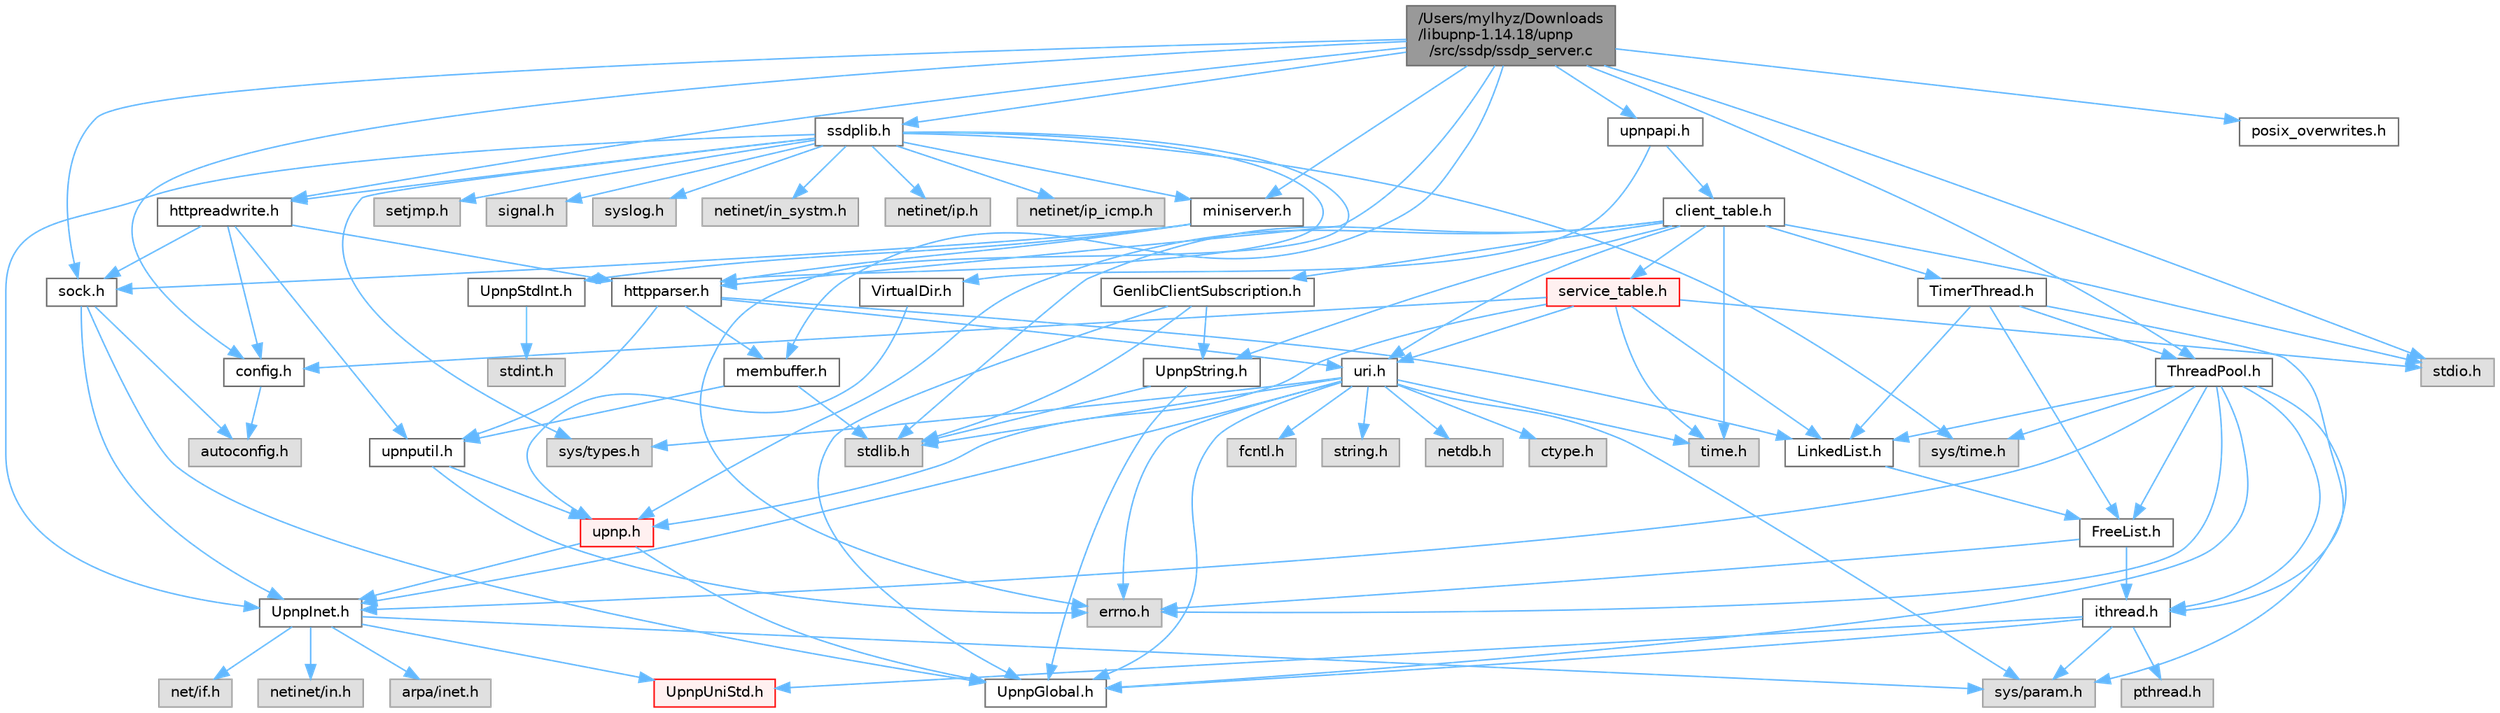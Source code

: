 digraph "/Users/mylhyz/Downloads/libupnp-1.14.18/upnp/src/ssdp/ssdp_server.c"
{
 // LATEX_PDF_SIZE
  bgcolor="transparent";
  edge [fontname=Helvetica,fontsize=10,labelfontname=Helvetica,labelfontsize=10];
  node [fontname=Helvetica,fontsize=10,shape=box,height=0.2,width=0.4];
  Node1 [id="Node000001",label="/Users/mylhyz/Downloads\l/libupnp-1.14.18/upnp\l/src/ssdp/ssdp_server.c",height=0.2,width=0.4,color="gray40", fillcolor="grey60", style="filled", fontcolor="black",tooltip=" "];
  Node1 -> Node2 [id="edge1_Node000001_Node000002",color="steelblue1",style="solid",tooltip=" "];
  Node2 [id="Node000002",label="config.h",height=0.2,width=0.4,color="grey40", fillcolor="white", style="filled",URL="$config_8h_source.html",tooltip=" "];
  Node2 -> Node3 [id="edge2_Node000002_Node000003",color="steelblue1",style="solid",tooltip=" "];
  Node3 [id="Node000003",label="autoconfig.h",height=0.2,width=0.4,color="grey60", fillcolor="#E0E0E0", style="filled",tooltip=" "];
  Node1 -> Node4 [id="edge3_Node000001_Node000004",color="steelblue1",style="solid",tooltip=" "];
  Node4 [id="Node000004",label="ssdplib.h",height=0.2,width=0.4,color="grey40", fillcolor="white", style="filled",URL="$ssdplib_8h.html",tooltip=" "];
  Node4 -> Node5 [id="edge4_Node000004_Node000005",color="steelblue1",style="solid",tooltip=" "];
  Node5 [id="Node000005",label="UpnpInet.h",height=0.2,width=0.4,color="grey40", fillcolor="white", style="filled",URL="$UpnpInet_8h.html",tooltip="Provides a platform independent way to include TCP/IP types and functions."];
  Node5 -> Node6 [id="edge5_Node000005_Node000006",color="steelblue1",style="solid",tooltip=" "];
  Node6 [id="Node000006",label="UpnpUniStd.h",height=0.2,width=0.4,color="red", fillcolor="#FFF0F0", style="filled",URL="$UpnpUniStd_8h_source.html",tooltip=" "];
  Node5 -> Node8 [id="edge6_Node000005_Node000008",color="steelblue1",style="solid",tooltip=" "];
  Node8 [id="Node000008",label="sys/param.h",height=0.2,width=0.4,color="grey60", fillcolor="#E0E0E0", style="filled",tooltip=" "];
  Node5 -> Node9 [id="edge7_Node000005_Node000009",color="steelblue1",style="solid",tooltip=" "];
  Node9 [id="Node000009",label="arpa/inet.h",height=0.2,width=0.4,color="grey60", fillcolor="#E0E0E0", style="filled",tooltip=" "];
  Node5 -> Node10 [id="edge8_Node000005_Node000010",color="steelblue1",style="solid",tooltip=" "];
  Node10 [id="Node000010",label="net/if.h",height=0.2,width=0.4,color="grey60", fillcolor="#E0E0E0", style="filled",tooltip=" "];
  Node5 -> Node11 [id="edge9_Node000005_Node000011",color="steelblue1",style="solid",tooltip=" "];
  Node11 [id="Node000011",label="netinet/in.h",height=0.2,width=0.4,color="grey60", fillcolor="#E0E0E0", style="filled",tooltip=" "];
  Node4 -> Node12 [id="edge10_Node000004_Node000012",color="steelblue1",style="solid",tooltip=" "];
  Node12 [id="Node000012",label="httpparser.h",height=0.2,width=0.4,color="grey40", fillcolor="white", style="filled",URL="$httpparser_8h.html",tooltip=" "];
  Node12 -> Node13 [id="edge11_Node000012_Node000013",color="steelblue1",style="solid",tooltip=" "];
  Node13 [id="Node000013",label="LinkedList.h",height=0.2,width=0.4,color="grey40", fillcolor="white", style="filled",URL="$LinkedList_8h.html",tooltip=" "];
  Node13 -> Node14 [id="edge12_Node000013_Node000014",color="steelblue1",style="solid",tooltip=" "];
  Node14 [id="Node000014",label="FreeList.h",height=0.2,width=0.4,color="grey40", fillcolor="white", style="filled",URL="$FreeList_8h.html",tooltip=" "];
  Node14 -> Node15 [id="edge13_Node000014_Node000015",color="steelblue1",style="solid",tooltip=" "];
  Node15 [id="Node000015",label="ithread.h",height=0.2,width=0.4,color="grey40", fillcolor="white", style="filled",URL="$ithread_8h.html",tooltip=" "];
  Node15 -> Node8 [id="edge14_Node000015_Node000008",color="steelblue1",style="solid",tooltip=" "];
  Node15 -> Node16 [id="edge15_Node000015_Node000016",color="steelblue1",style="solid",tooltip=" "];
  Node16 [id="Node000016",label="UpnpGlobal.h",height=0.2,width=0.4,color="grey40", fillcolor="white", style="filled",URL="$UpnpGlobal_8h.html",tooltip="Defines constants that for some reason are not defined on some systems."];
  Node15 -> Node6 [id="edge16_Node000015_Node000006",color="steelblue1",style="solid",tooltip=" "];
  Node15 -> Node17 [id="edge17_Node000015_Node000017",color="steelblue1",style="solid",tooltip=" "];
  Node17 [id="Node000017",label="pthread.h",height=0.2,width=0.4,color="grey60", fillcolor="#E0E0E0", style="filled",tooltip=" "];
  Node14 -> Node18 [id="edge18_Node000014_Node000018",color="steelblue1",style="solid",tooltip=" "];
  Node18 [id="Node000018",label="errno.h",height=0.2,width=0.4,color="grey60", fillcolor="#E0E0E0", style="filled",tooltip=" "];
  Node12 -> Node19 [id="edge19_Node000012_Node000019",color="steelblue1",style="solid",tooltip=" "];
  Node19 [id="Node000019",label="membuffer.h",height=0.2,width=0.4,color="grey40", fillcolor="white", style="filled",URL="$membuffer_8h.html",tooltip=" "];
  Node19 -> Node20 [id="edge20_Node000019_Node000020",color="steelblue1",style="solid",tooltip=" "];
  Node20 [id="Node000020",label="upnputil.h",height=0.2,width=0.4,color="grey40", fillcolor="white", style="filled",URL="$upnputil_8h.html",tooltip=" "];
  Node20 -> Node21 [id="edge21_Node000020_Node000021",color="steelblue1",style="solid",tooltip=" "];
  Node21 [id="Node000021",label="upnp.h",height=0.2,width=0.4,color="red", fillcolor="#FFF0F0", style="filled",URL="$upnp_8h.html",tooltip=" "];
  Node21 -> Node16 [id="edge22_Node000021_Node000016",color="steelblue1",style="solid",tooltip=" "];
  Node21 -> Node5 [id="edge23_Node000021_Node000005",color="steelblue1",style="solid",tooltip=" "];
  Node20 -> Node18 [id="edge24_Node000020_Node000018",color="steelblue1",style="solid",tooltip=" "];
  Node19 -> Node25 [id="edge25_Node000019_Node000025",color="steelblue1",style="solid",tooltip=" "];
  Node25 [id="Node000025",label="stdlib.h",height=0.2,width=0.4,color="grey60", fillcolor="#E0E0E0", style="filled",tooltip=" "];
  Node12 -> Node20 [id="edge26_Node000012_Node000020",color="steelblue1",style="solid",tooltip=" "];
  Node12 -> Node39 [id="edge27_Node000012_Node000039",color="steelblue1",style="solid",tooltip=" "];
  Node39 [id="Node000039",label="uri.h",height=0.2,width=0.4,color="grey40", fillcolor="white", style="filled",URL="$uri_8h.html",tooltip=" "];
  Node39 -> Node8 [id="edge28_Node000039_Node000008",color="steelblue1",style="solid",tooltip=" "];
  Node39 -> Node16 [id="edge29_Node000039_Node000016",color="steelblue1",style="solid",tooltip=" "];
  Node39 -> Node5 [id="edge30_Node000039_Node000005",color="steelblue1",style="solid",tooltip=" "];
  Node39 -> Node40 [id="edge31_Node000039_Node000040",color="steelblue1",style="solid",tooltip=" "];
  Node40 [id="Node000040",label="ctype.h",height=0.2,width=0.4,color="grey60", fillcolor="#E0E0E0", style="filled",tooltip=" "];
  Node39 -> Node18 [id="edge32_Node000039_Node000018",color="steelblue1",style="solid",tooltip=" "];
  Node39 -> Node41 [id="edge33_Node000039_Node000041",color="steelblue1",style="solid",tooltip=" "];
  Node41 [id="Node000041",label="fcntl.h",height=0.2,width=0.4,color="grey60", fillcolor="#E0E0E0", style="filled",tooltip=" "];
  Node39 -> Node25 [id="edge34_Node000039_Node000025",color="steelblue1",style="solid",tooltip=" "];
  Node39 -> Node42 [id="edge35_Node000039_Node000042",color="steelblue1",style="solid",tooltip=" "];
  Node42 [id="Node000042",label="string.h",height=0.2,width=0.4,color="grey60", fillcolor="#E0E0E0", style="filled",tooltip=" "];
  Node39 -> Node33 [id="edge36_Node000039_Node000033",color="steelblue1",style="solid",tooltip=" "];
  Node33 [id="Node000033",label="sys/types.h",height=0.2,width=0.4,color="grey60", fillcolor="#E0E0E0", style="filled",tooltip=" "];
  Node39 -> Node34 [id="edge37_Node000039_Node000034",color="steelblue1",style="solid",tooltip=" "];
  Node34 [id="Node000034",label="time.h",height=0.2,width=0.4,color="grey60", fillcolor="#E0E0E0", style="filled",tooltip=" "];
  Node39 -> Node43 [id="edge38_Node000039_Node000043",color="steelblue1",style="solid",tooltip=" "];
  Node43 [id="Node000043",label="netdb.h",height=0.2,width=0.4,color="grey60", fillcolor="#E0E0E0", style="filled",tooltip=" "];
  Node4 -> Node44 [id="edge39_Node000004_Node000044",color="steelblue1",style="solid",tooltip=" "];
  Node44 [id="Node000044",label="httpreadwrite.h",height=0.2,width=0.4,color="grey40", fillcolor="white", style="filled",URL="$httpreadwrite_8h_source.html",tooltip=" "];
  Node44 -> Node2 [id="edge40_Node000044_Node000002",color="steelblue1",style="solid",tooltip=" "];
  Node44 -> Node12 [id="edge41_Node000044_Node000012",color="steelblue1",style="solid",tooltip=" "];
  Node44 -> Node45 [id="edge42_Node000044_Node000045",color="steelblue1",style="solid",tooltip=" "];
  Node45 [id="Node000045",label="sock.h",height=0.2,width=0.4,color="grey40", fillcolor="white", style="filled",URL="$sock_8h.html",tooltip=" "];
  Node45 -> Node16 [id="edge43_Node000045_Node000016",color="steelblue1",style="solid",tooltip=" "];
  Node45 -> Node5 [id="edge44_Node000045_Node000005",color="steelblue1",style="solid",tooltip=" "];
  Node45 -> Node3 [id="edge45_Node000045_Node000003",color="steelblue1",style="solid",tooltip=" "];
  Node44 -> Node20 [id="edge46_Node000044_Node000020",color="steelblue1",style="solid",tooltip=" "];
  Node4 -> Node46 [id="edge47_Node000004_Node000046",color="steelblue1",style="solid",tooltip=" "];
  Node46 [id="Node000046",label="miniserver.h",height=0.2,width=0.4,color="grey40", fillcolor="white", style="filled",URL="$miniserver_8h.html",tooltip=" "];
  Node46 -> Node47 [id="edge48_Node000046_Node000047",color="steelblue1",style="solid",tooltip=" "];
  Node47 [id="Node000047",label="UpnpStdInt.h",height=0.2,width=0.4,color="grey40", fillcolor="white", style="filled",URL="$UpnpStdInt_8h_source.html",tooltip=" "];
  Node47 -> Node48 [id="edge49_Node000047_Node000048",color="steelblue1",style="solid",tooltip=" "];
  Node48 [id="Node000048",label="stdint.h",height=0.2,width=0.4,color="grey60", fillcolor="#E0E0E0", style="filled",tooltip=" "];
  Node46 -> Node12 [id="edge50_Node000046_Node000012",color="steelblue1",style="solid",tooltip=" "];
  Node46 -> Node45 [id="edge51_Node000046_Node000045",color="steelblue1",style="solid",tooltip=" "];
  Node4 -> Node18 [id="edge52_Node000004_Node000018",color="steelblue1",style="solid",tooltip=" "];
  Node4 -> Node49 [id="edge53_Node000004_Node000049",color="steelblue1",style="solid",tooltip=" "];
  Node49 [id="Node000049",label="setjmp.h",height=0.2,width=0.4,color="grey60", fillcolor="#E0E0E0", style="filled",tooltip=" "];
  Node4 -> Node50 [id="edge54_Node000004_Node000050",color="steelblue1",style="solid",tooltip=" "];
  Node50 [id="Node000050",label="signal.h",height=0.2,width=0.4,color="grey60", fillcolor="#E0E0E0", style="filled",tooltip=" "];
  Node4 -> Node33 [id="edge55_Node000004_Node000033",color="steelblue1",style="solid",tooltip=" "];
  Node4 -> Node51 [id="edge56_Node000004_Node000051",color="steelblue1",style="solid",tooltip=" "];
  Node51 [id="Node000051",label="syslog.h",height=0.2,width=0.4,color="grey60", fillcolor="#E0E0E0", style="filled",tooltip=" "];
  Node4 -> Node52 [id="edge57_Node000004_Node000052",color="steelblue1",style="solid",tooltip=" "];
  Node52 [id="Node000052",label="netinet/in_systm.h",height=0.2,width=0.4,color="grey60", fillcolor="#E0E0E0", style="filled",tooltip=" "];
  Node4 -> Node53 [id="edge58_Node000004_Node000053",color="steelblue1",style="solid",tooltip=" "];
  Node53 [id="Node000053",label="netinet/ip.h",height=0.2,width=0.4,color="grey60", fillcolor="#E0E0E0", style="filled",tooltip=" "];
  Node4 -> Node54 [id="edge59_Node000004_Node000054",color="steelblue1",style="solid",tooltip=" "];
  Node54 [id="Node000054",label="netinet/ip_icmp.h",height=0.2,width=0.4,color="grey60", fillcolor="#E0E0E0", style="filled",tooltip=" "];
  Node4 -> Node55 [id="edge60_Node000004_Node000055",color="steelblue1",style="solid",tooltip=" "];
  Node55 [id="Node000055",label="sys/time.h",height=0.2,width=0.4,color="grey60", fillcolor="#E0E0E0", style="filled",tooltip=" "];
  Node1 -> Node56 [id="edge61_Node000001_Node000056",color="steelblue1",style="solid",tooltip=" "];
  Node56 [id="Node000056",label="ThreadPool.h",height=0.2,width=0.4,color="grey40", fillcolor="white", style="filled",URL="$ThreadPool_8h.html",tooltip=" "];
  Node56 -> Node14 [id="edge62_Node000056_Node000014",color="steelblue1",style="solid",tooltip=" "];
  Node56 -> Node13 [id="edge63_Node000056_Node000013",color="steelblue1",style="solid",tooltip=" "];
  Node56 -> Node16 [id="edge64_Node000056_Node000016",color="steelblue1",style="solid",tooltip=" "];
  Node56 -> Node5 [id="edge65_Node000056_Node000005",color="steelblue1",style="solid",tooltip=" "];
  Node56 -> Node15 [id="edge66_Node000056_Node000015",color="steelblue1",style="solid",tooltip=" "];
  Node56 -> Node18 [id="edge67_Node000056_Node000018",color="steelblue1",style="solid",tooltip=" "];
  Node56 -> Node8 [id="edge68_Node000056_Node000008",color="steelblue1",style="solid",tooltip=" "];
  Node56 -> Node55 [id="edge69_Node000056_Node000055",color="steelblue1",style="solid",tooltip=" "];
  Node1 -> Node12 [id="edge70_Node000001_Node000012",color="steelblue1",style="solid",tooltip=" "];
  Node1 -> Node44 [id="edge71_Node000001_Node000044",color="steelblue1",style="solid",tooltip=" "];
  Node1 -> Node19 [id="edge72_Node000001_Node000019",color="steelblue1",style="solid",tooltip=" "];
  Node1 -> Node46 [id="edge73_Node000001_Node000046",color="steelblue1",style="solid",tooltip=" "];
  Node1 -> Node45 [id="edge74_Node000001_Node000045",color="steelblue1",style="solid",tooltip=" "];
  Node1 -> Node57 [id="edge75_Node000001_Node000057",color="steelblue1",style="solid",tooltip=" "];
  Node57 [id="Node000057",label="upnpapi.h",height=0.2,width=0.4,color="grey40", fillcolor="white", style="filled",URL="$upnpapi_8h.html",tooltip=" "];
  Node57 -> Node58 [id="edge76_Node000057_Node000058",color="steelblue1",style="solid",tooltip=" "];
  Node58 [id="Node000058",label="VirtualDir.h",height=0.2,width=0.4,color="grey40", fillcolor="white", style="filled",URL="$VirtualDir_8h_source.html",tooltip=" "];
  Node58 -> Node21 [id="edge77_Node000058_Node000021",color="steelblue1",style="solid",tooltip=" "];
  Node57 -> Node59 [id="edge78_Node000057_Node000059",color="steelblue1",style="solid",tooltip=" "];
  Node59 [id="Node000059",label="client_table.h",height=0.2,width=0.4,color="grey40", fillcolor="white", style="filled",URL="$client__table_8h.html",tooltip=" "];
  Node59 -> Node60 [id="edge79_Node000059_Node000060",color="steelblue1",style="solid",tooltip=" "];
  Node60 [id="Node000060",label="GenlibClientSubscription.h",height=0.2,width=0.4,color="grey40", fillcolor="white", style="filled",URL="$GenlibClientSubscription_8h.html",tooltip="Header file for GenlibClientSubscription methods."];
  Node60 -> Node25 [id="edge80_Node000060_Node000025",color="steelblue1",style="solid",tooltip=" "];
  Node60 -> Node16 [id="edge81_Node000060_Node000016",color="steelblue1",style="solid",tooltip=" "];
  Node60 -> Node26 [id="edge82_Node000060_Node000026",color="steelblue1",style="solid",tooltip=" "];
  Node26 [id="Node000026",label="UpnpString.h",height=0.2,width=0.4,color="grey40", fillcolor="white", style="filled",URL="$UpnpString_8h.html",tooltip="UpnpString object declaration."];
  Node26 -> Node16 [id="edge83_Node000026_Node000016",color="steelblue1",style="solid",tooltip=" "];
  Node26 -> Node25 [id="edge84_Node000026_Node000025",color="steelblue1",style="solid",tooltip=" "];
  Node59 -> Node61 [id="edge85_Node000059_Node000061",color="steelblue1",style="solid",tooltip=" "];
  Node61 [id="Node000061",label="TimerThread.h",height=0.2,width=0.4,color="grey40", fillcolor="white", style="filled",URL="$TimerThread_8h.html",tooltip=" "];
  Node61 -> Node14 [id="edge86_Node000061_Node000014",color="steelblue1",style="solid",tooltip=" "];
  Node61 -> Node13 [id="edge87_Node000061_Node000013",color="steelblue1",style="solid",tooltip=" "];
  Node61 -> Node56 [id="edge88_Node000061_Node000056",color="steelblue1",style="solid",tooltip=" "];
  Node61 -> Node15 [id="edge89_Node000061_Node000015",color="steelblue1",style="solid",tooltip=" "];
  Node59 -> Node26 [id="edge90_Node000059_Node000026",color="steelblue1",style="solid",tooltip=" "];
  Node59 -> Node62 [id="edge91_Node000059_Node000062",color="steelblue1",style="solid",tooltip=" "];
  Node62 [id="Node000062",label="service_table.h",height=0.2,width=0.4,color="red", fillcolor="#FFF0F0", style="filled",URL="$service__table_8h.html",tooltip=" "];
  Node62 -> Node13 [id="edge92_Node000062_Node000013",color="steelblue1",style="solid",tooltip=" "];
  Node62 -> Node2 [id="edge93_Node000062_Node000002",color="steelblue1",style="solid",tooltip=" "];
  Node62 -> Node21 [id="edge94_Node000062_Node000021",color="steelblue1",style="solid",tooltip=" "];
  Node62 -> Node39 [id="edge95_Node000062_Node000039",color="steelblue1",style="solid",tooltip=" "];
  Node62 -> Node64 [id="edge96_Node000062_Node000064",color="steelblue1",style="solid",tooltip=" "];
  Node64 [id="Node000064",label="stdio.h",height=0.2,width=0.4,color="grey60", fillcolor="#E0E0E0", style="filled",tooltip=" "];
  Node62 -> Node34 [id="edge97_Node000062_Node000034",color="steelblue1",style="solid",tooltip=" "];
  Node59 -> Node21 [id="edge98_Node000059_Node000021",color="steelblue1",style="solid",tooltip=" "];
  Node59 -> Node39 [id="edge99_Node000059_Node000039",color="steelblue1",style="solid",tooltip=" "];
  Node59 -> Node64 [id="edge100_Node000059_Node000064",color="steelblue1",style="solid",tooltip=" "];
  Node59 -> Node25 [id="edge101_Node000059_Node000025",color="steelblue1",style="solid",tooltip=" "];
  Node59 -> Node34 [id="edge102_Node000059_Node000034",color="steelblue1",style="solid",tooltip=" "];
  Node1 -> Node64 [id="edge103_Node000001_Node000064",color="steelblue1",style="solid",tooltip=" "];
  Node1 -> Node65 [id="edge104_Node000001_Node000065",color="steelblue1",style="solid",tooltip=" "];
  Node65 [id="Node000065",label="posix_overwrites.h",height=0.2,width=0.4,color="grey40", fillcolor="white", style="filled",URL="$posix__overwrites_8h_source.html",tooltip=" "];
}
